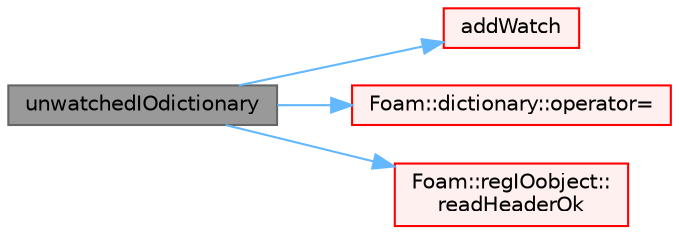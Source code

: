 digraph "unwatchedIOdictionary"
{
 // LATEX_PDF_SIZE
  bgcolor="transparent";
  edge [fontname=Helvetica,fontsize=10,labelfontname=Helvetica,labelfontsize=10];
  node [fontname=Helvetica,fontsize=10,shape=box,height=0.2,width=0.4];
  rankdir="LR";
  Node1 [id="Node000001",label="unwatchedIOdictionary",height=0.2,width=0.4,color="gray40", fillcolor="grey60", style="filled", fontcolor="black",tooltip=" "];
  Node1 -> Node2 [id="edge1_Node000001_Node000002",color="steelblue1",style="solid",tooltip=" "];
  Node2 [id="Node000002",label="addWatch",height=0.2,width=0.4,color="red", fillcolor="#FFF0F0", style="filled",URL="$classFoam_1_1unwatchedIOdictionary.html#ad7c6a5ac80b6aceabec55dba1789195c",tooltip=" "];
  Node1 -> Node23 [id="edge2_Node000001_Node000023",color="steelblue1",style="solid",tooltip=" "];
  Node23 [id="Node000023",label="Foam::dictionary::operator=",height=0.2,width=0.4,color="red", fillcolor="#FFF0F0", style="filled",URL="$classFoam_1_1dictionary.html#aedc74785a31b436e5418a48d03bc37a6",tooltip=" "];
  Node1 -> Node31 [id="edge3_Node000001_Node000031",color="steelblue1",style="solid",tooltip=" "];
  Node31 [id="Node000031",label="Foam::regIOobject::\lreadHeaderOk",height=0.2,width=0.4,color="red", fillcolor="#FFF0F0", style="filled",URL="$classFoam_1_1regIOobject.html#aeb3721db7d7d65ee3df77f8e8b6d1b72",tooltip=" "];
}
